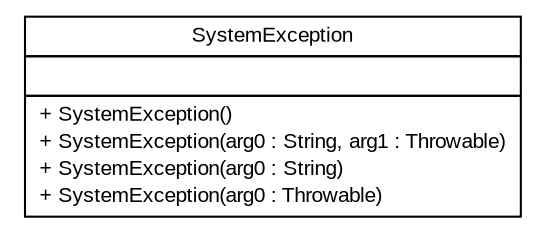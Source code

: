#!/usr/local/bin/dot
#
# Class diagram 
# Generated by UMLGraph version R5_6 (http://www.umlgraph.org/)
#

digraph G {
	edge [fontname="arial",fontsize=10,labelfontname="arial",labelfontsize=10];
	node [fontname="arial",fontsize=10,shape=plaintext];
	nodesep=0.25;
	ranksep=0.5;
	// br.gov.to.sefaz.exception.SystemException
	c0 [label=<<table title="br.gov.to.sefaz.exception.SystemException" border="0" cellborder="1" cellspacing="0" cellpadding="2" port="p" href="./SystemException.html">
		<tr><td><table border="0" cellspacing="0" cellpadding="1">
<tr><td align="center" balign="center"> SystemException </td></tr>
		</table></td></tr>
		<tr><td><table border="0" cellspacing="0" cellpadding="1">
<tr><td align="left" balign="left">  </td></tr>
		</table></td></tr>
		<tr><td><table border="0" cellspacing="0" cellpadding="1">
<tr><td align="left" balign="left"> + SystemException() </td></tr>
<tr><td align="left" balign="left"> + SystemException(arg0 : String, arg1 : Throwable) </td></tr>
<tr><td align="left" balign="left"> + SystemException(arg0 : String) </td></tr>
<tr><td align="left" balign="left"> + SystemException(arg0 : Throwable) </td></tr>
		</table></td></tr>
		</table>>, URL="./SystemException.html", fontname="arial", fontcolor="black", fontsize=10.0];
}

